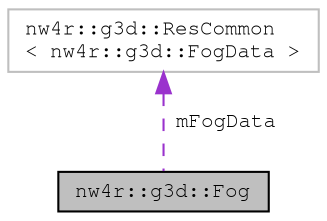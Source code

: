digraph "nw4r::g3d::Fog"
{
 // LATEX_PDF_SIZE
  edge [fontname="FreeMono",fontsize="10",labelfontname="FreeMono",labelfontsize="10"];
  node [fontname="FreeMono",fontsize="10",shape=record];
  Node1 [label="nw4r::g3d::Fog",height=0.2,width=0.4,color="black", fillcolor="grey75", style="filled", fontcolor="black",tooltip=" "];
  Node2 -> Node1 [dir="back",color="darkorchid3",fontsize="10",style="dashed",label=" mFogData" ,fontname="FreeMono"];
  Node2 [label="nw4r::g3d::ResCommon\l\< nw4r::g3d::FogData \>",height=0.2,width=0.4,color="grey75", fillcolor="white", style="filled",URL="$classnw4r_1_1g3d_1_1_res_common.html",tooltip=" "];
}
